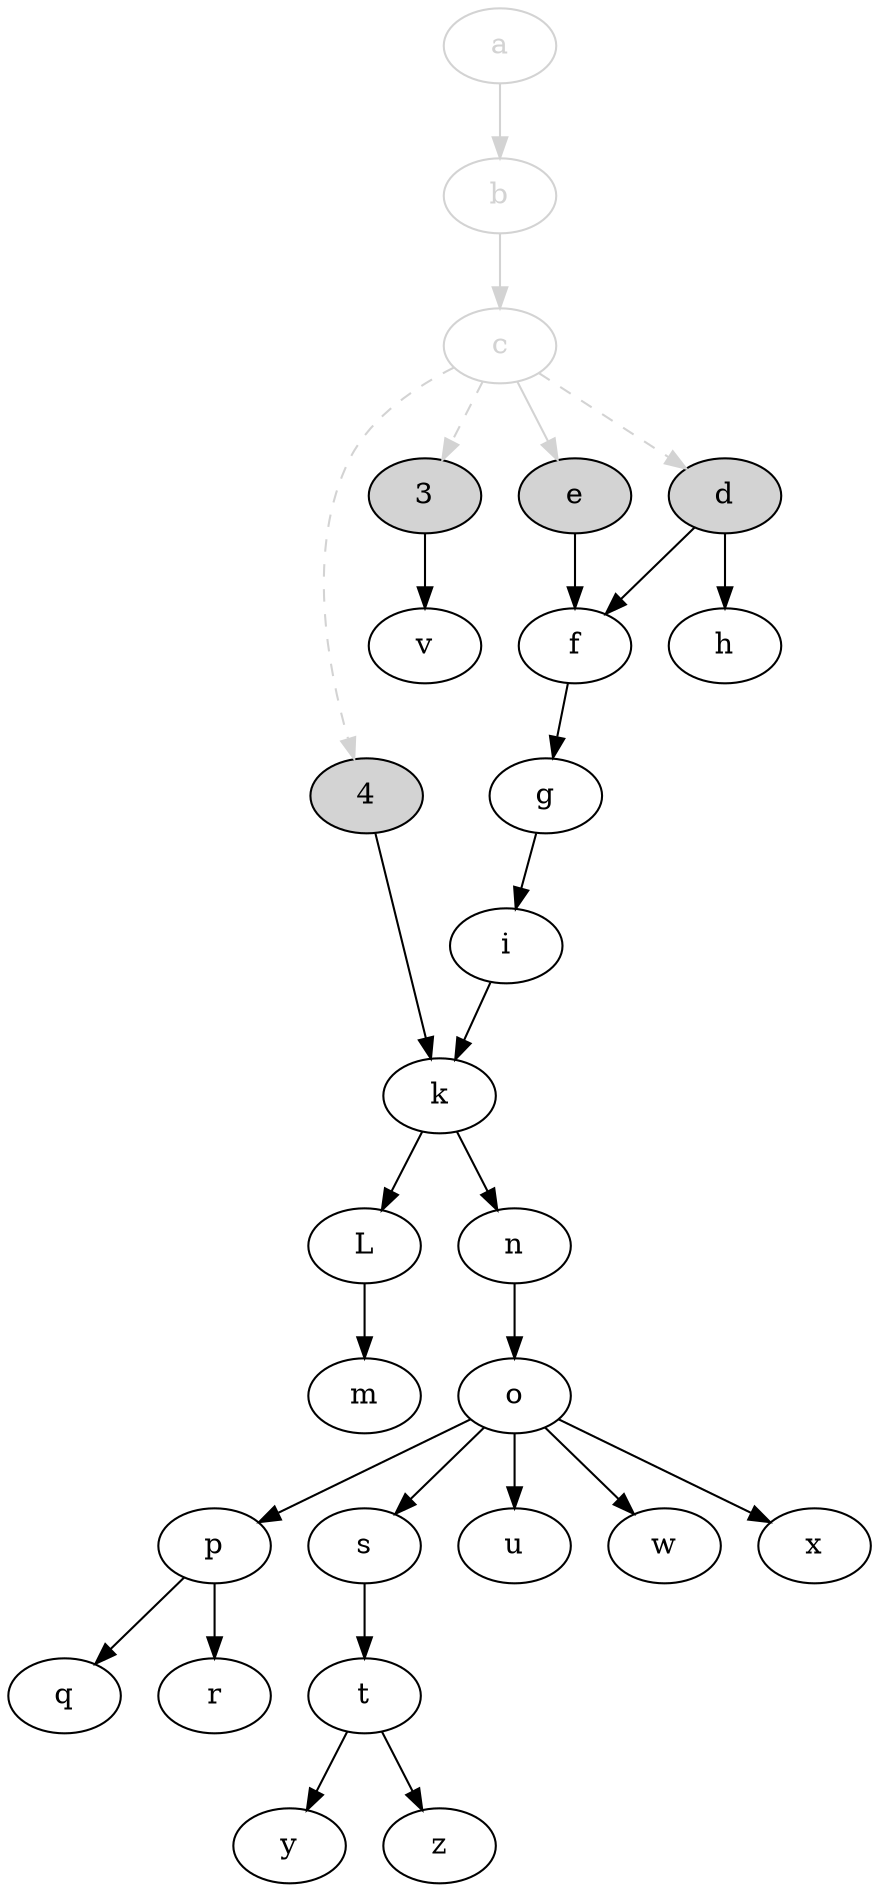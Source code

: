 digraph {
    4 [style=filled,fillcolor=lightgrey];
    3 [style=filled,fillcolor=lightgrey];
    a [color=lightgrey,fontcolor=lightgrey];
    b [color=lightgrey,fontcolor=lightgrey];
    c [color=lightgrey,fontcolor=lightgrey];
    d [style=filled,fillcolor=lightgrey];
    e [style=filled,fillcolor=lightgrey];
    f;
    g;
    h;
    i;
    k;
    L;
    m;
    n;
    o;
    p;
    q;
    r;
    s;
    t;
    u;
    v;
    w;
    x;
    y;
    z;

    4 -> k;
    c -> 4 [style=dashed,color=lightgrey];
    c -> 3 [style=dashed,color=lightgrey];
    c -> d [style=dashed,color=lightgrey];
    3 -> v;
    a -> b [color=lightgrey];
    b -> c [color=lightgrey];
    c -> e [color=lightgrey];
    d -> f;
    e -> f;
    f -> g;
    d -> h;
    g -> i;
    i -> k;
    k -> L;
    L -> m;
    k -> n;
    n -> o;
    o -> p;
    p -> q;
    p -> r;
    o -> s;
    s -> t;
    o -> u;
    o -> w;
    o -> x;
    t -> y;
    t -> z;
}
